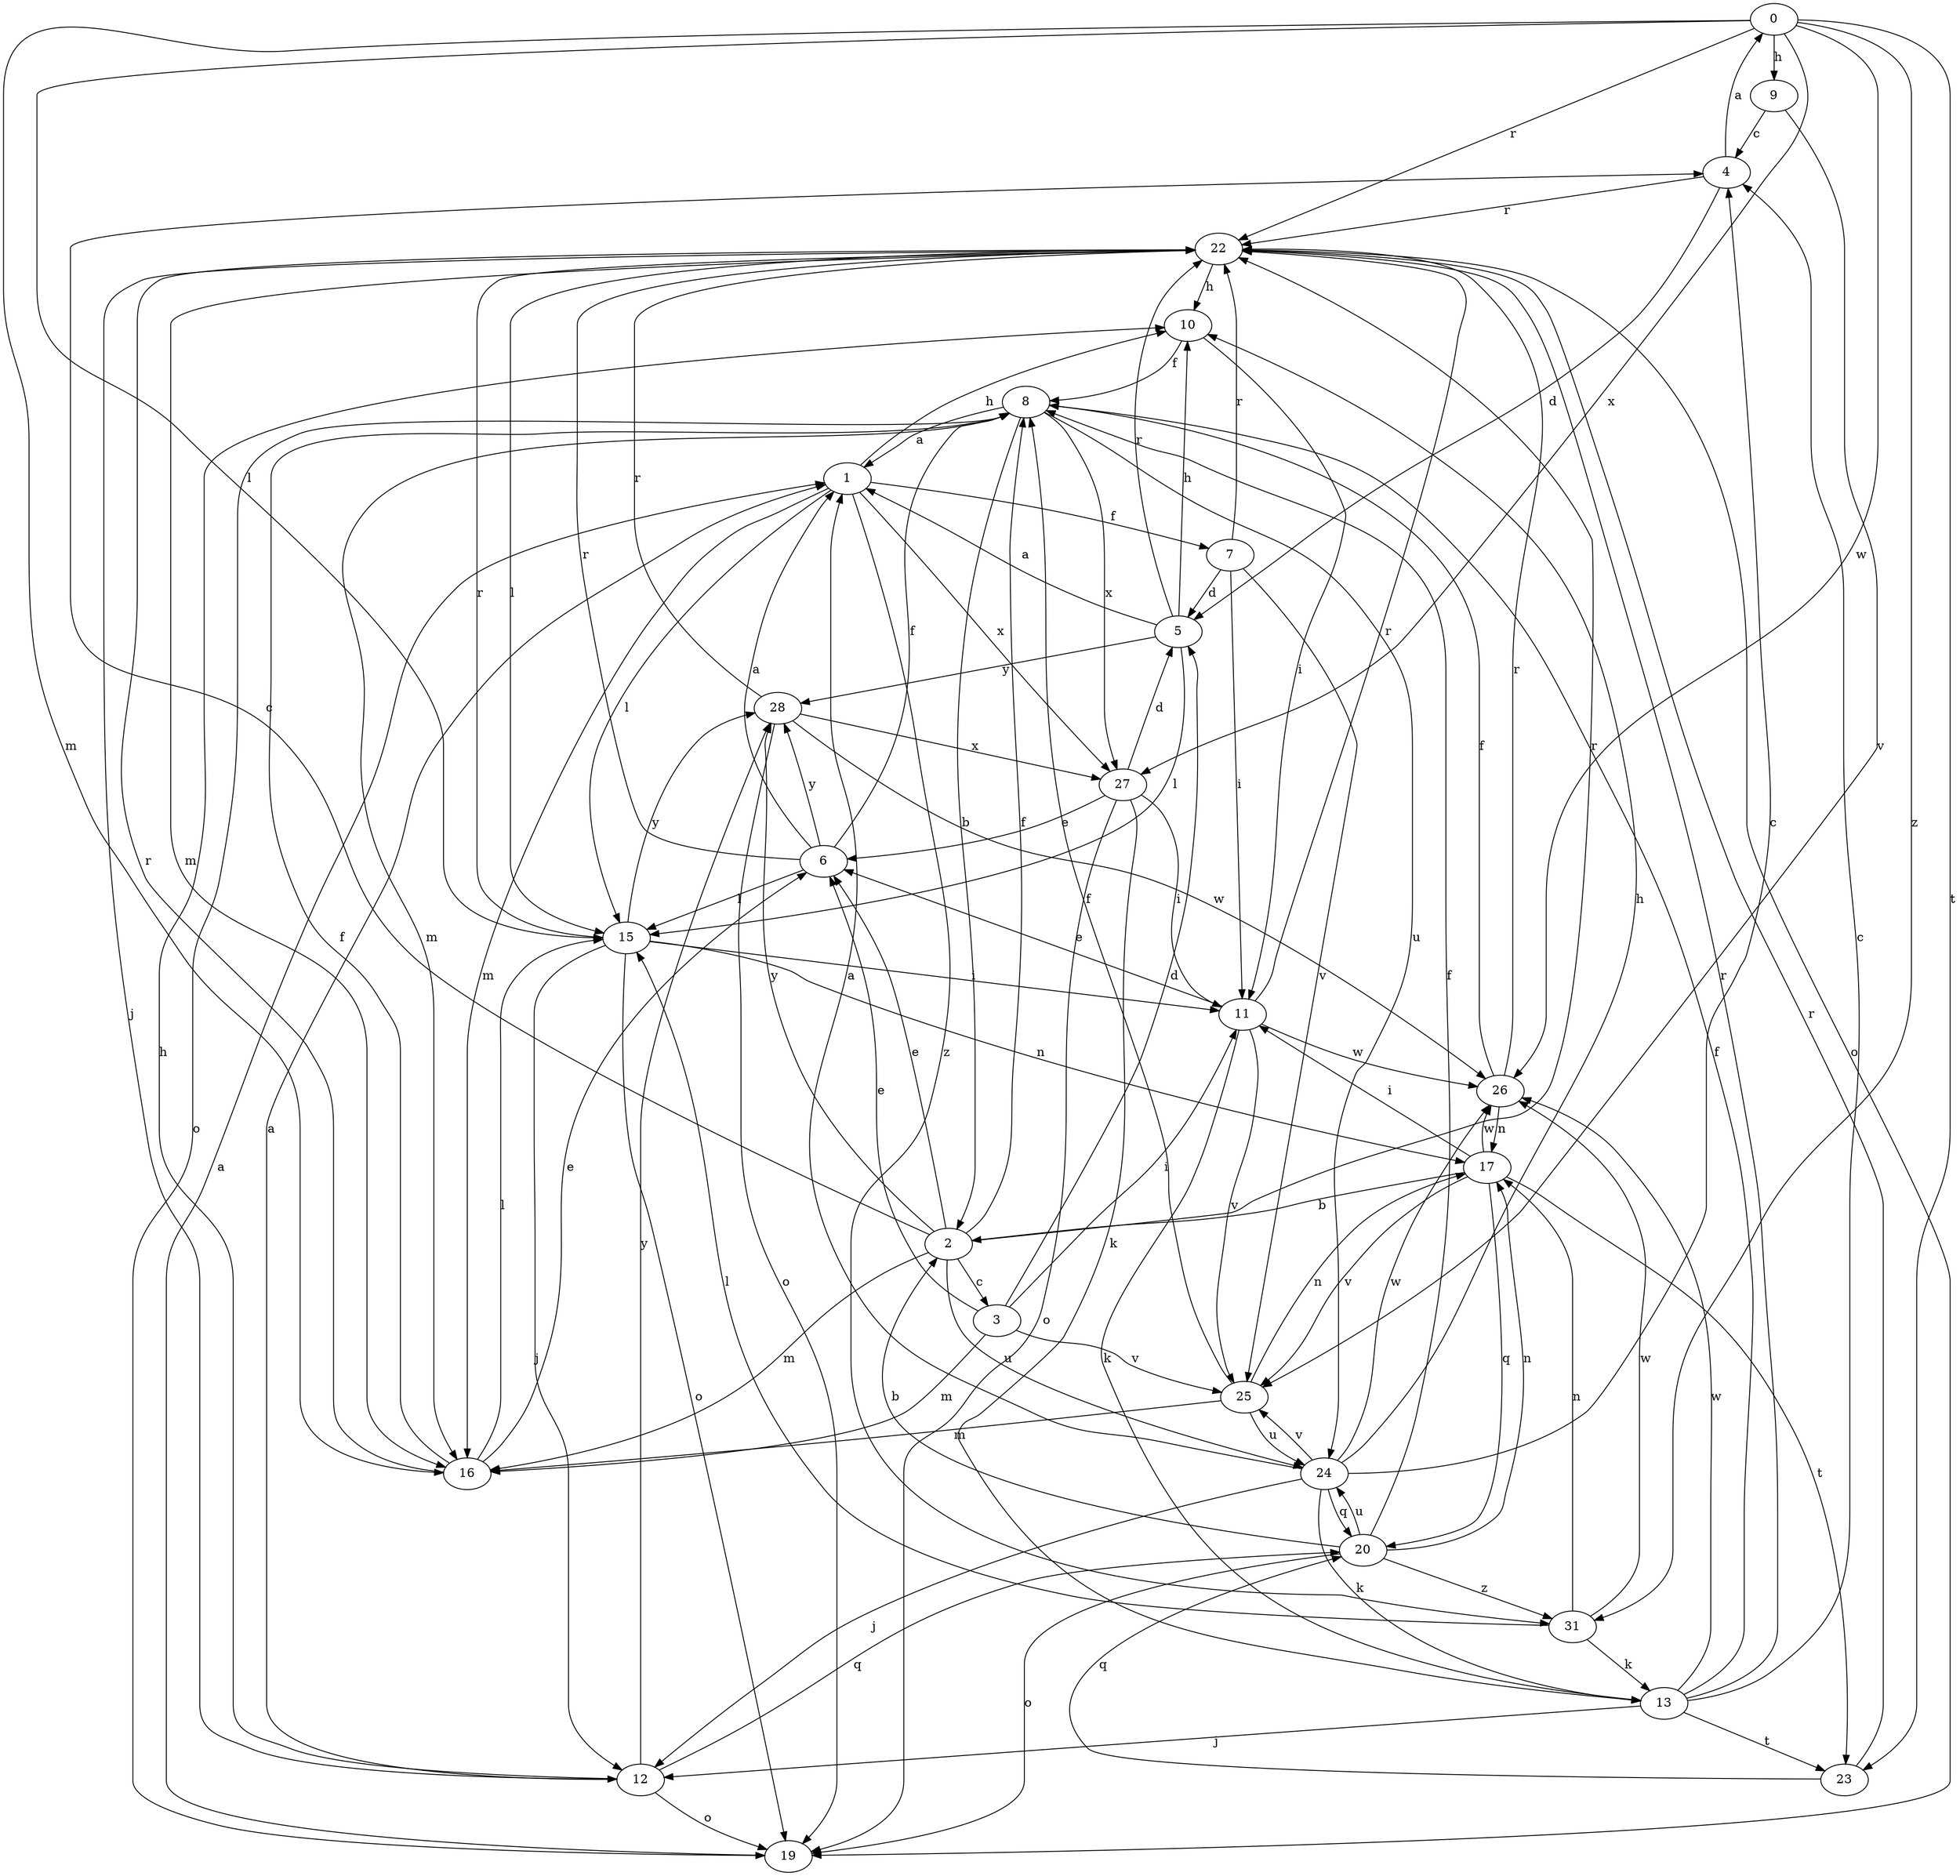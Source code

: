 strict digraph  {
0;
1;
2;
3;
4;
5;
6;
7;
8;
9;
10;
11;
12;
13;
15;
16;
17;
19;
20;
22;
23;
24;
25;
26;
27;
28;
31;
0 -> 9  [label=h];
0 -> 15  [label=l];
0 -> 16  [label=m];
0 -> 22  [label=r];
0 -> 23  [label=t];
0 -> 26  [label=w];
0 -> 27  [label=x];
0 -> 31  [label=z];
1 -> 7  [label=f];
1 -> 10  [label=h];
1 -> 15  [label=l];
1 -> 16  [label=m];
1 -> 27  [label=x];
1 -> 31  [label=z];
2 -> 3  [label=c];
2 -> 4  [label=c];
2 -> 6  [label=e];
2 -> 8  [label=f];
2 -> 16  [label=m];
2 -> 22  [label=r];
2 -> 24  [label=u];
2 -> 28  [label=y];
3 -> 5  [label=d];
3 -> 6  [label=e];
3 -> 11  [label=i];
3 -> 16  [label=m];
3 -> 25  [label=v];
4 -> 0  [label=a];
4 -> 5  [label=d];
4 -> 22  [label=r];
5 -> 1  [label=a];
5 -> 10  [label=h];
5 -> 15  [label=l];
5 -> 22  [label=r];
5 -> 28  [label=y];
6 -> 1  [label=a];
6 -> 8  [label=f];
6 -> 15  [label=l];
6 -> 22  [label=r];
6 -> 28  [label=y];
7 -> 5  [label=d];
7 -> 11  [label=i];
7 -> 22  [label=r];
7 -> 25  [label=v];
8 -> 1  [label=a];
8 -> 2  [label=b];
8 -> 16  [label=m];
8 -> 19  [label=o];
8 -> 24  [label=u];
8 -> 27  [label=x];
9 -> 4  [label=c];
9 -> 25  [label=v];
10 -> 8  [label=f];
10 -> 11  [label=i];
11 -> 6  [label=e];
11 -> 13  [label=k];
11 -> 22  [label=r];
11 -> 25  [label=v];
11 -> 26  [label=w];
12 -> 1  [label=a];
12 -> 10  [label=h];
12 -> 19  [label=o];
12 -> 20  [label=q];
12 -> 28  [label=y];
13 -> 4  [label=c];
13 -> 8  [label=f];
13 -> 12  [label=j];
13 -> 22  [label=r];
13 -> 23  [label=t];
13 -> 26  [label=w];
15 -> 11  [label=i];
15 -> 12  [label=j];
15 -> 17  [label=n];
15 -> 19  [label=o];
15 -> 22  [label=r];
15 -> 28  [label=y];
16 -> 6  [label=e];
16 -> 8  [label=f];
16 -> 15  [label=l];
16 -> 22  [label=r];
17 -> 2  [label=b];
17 -> 11  [label=i];
17 -> 20  [label=q];
17 -> 23  [label=t];
17 -> 25  [label=v];
17 -> 26  [label=w];
19 -> 1  [label=a];
20 -> 2  [label=b];
20 -> 8  [label=f];
20 -> 17  [label=n];
20 -> 19  [label=o];
20 -> 24  [label=u];
20 -> 31  [label=z];
22 -> 10  [label=h];
22 -> 12  [label=j];
22 -> 15  [label=l];
22 -> 16  [label=m];
22 -> 19  [label=o];
23 -> 20  [label=q];
23 -> 22  [label=r];
24 -> 1  [label=a];
24 -> 4  [label=c];
24 -> 10  [label=h];
24 -> 12  [label=j];
24 -> 13  [label=k];
24 -> 20  [label=q];
24 -> 25  [label=v];
24 -> 26  [label=w];
25 -> 8  [label=f];
25 -> 16  [label=m];
25 -> 17  [label=n];
25 -> 24  [label=u];
26 -> 8  [label=f];
26 -> 17  [label=n];
26 -> 22  [label=r];
27 -> 5  [label=d];
27 -> 6  [label=e];
27 -> 11  [label=i];
27 -> 13  [label=k];
27 -> 19  [label=o];
28 -> 19  [label=o];
28 -> 22  [label=r];
28 -> 26  [label=w];
28 -> 27  [label=x];
31 -> 13  [label=k];
31 -> 15  [label=l];
31 -> 17  [label=n];
31 -> 26  [label=w];
}
